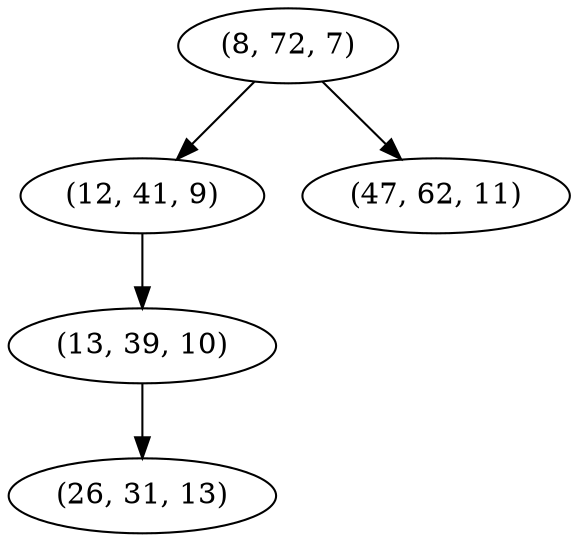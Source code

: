 digraph tree {
    "(8, 72, 7)";
    "(12, 41, 9)";
    "(13, 39, 10)";
    "(26, 31, 13)";
    "(47, 62, 11)";
    "(8, 72, 7)" -> "(12, 41, 9)";
    "(8, 72, 7)" -> "(47, 62, 11)";
    "(12, 41, 9)" -> "(13, 39, 10)";
    "(13, 39, 10)" -> "(26, 31, 13)";
}
